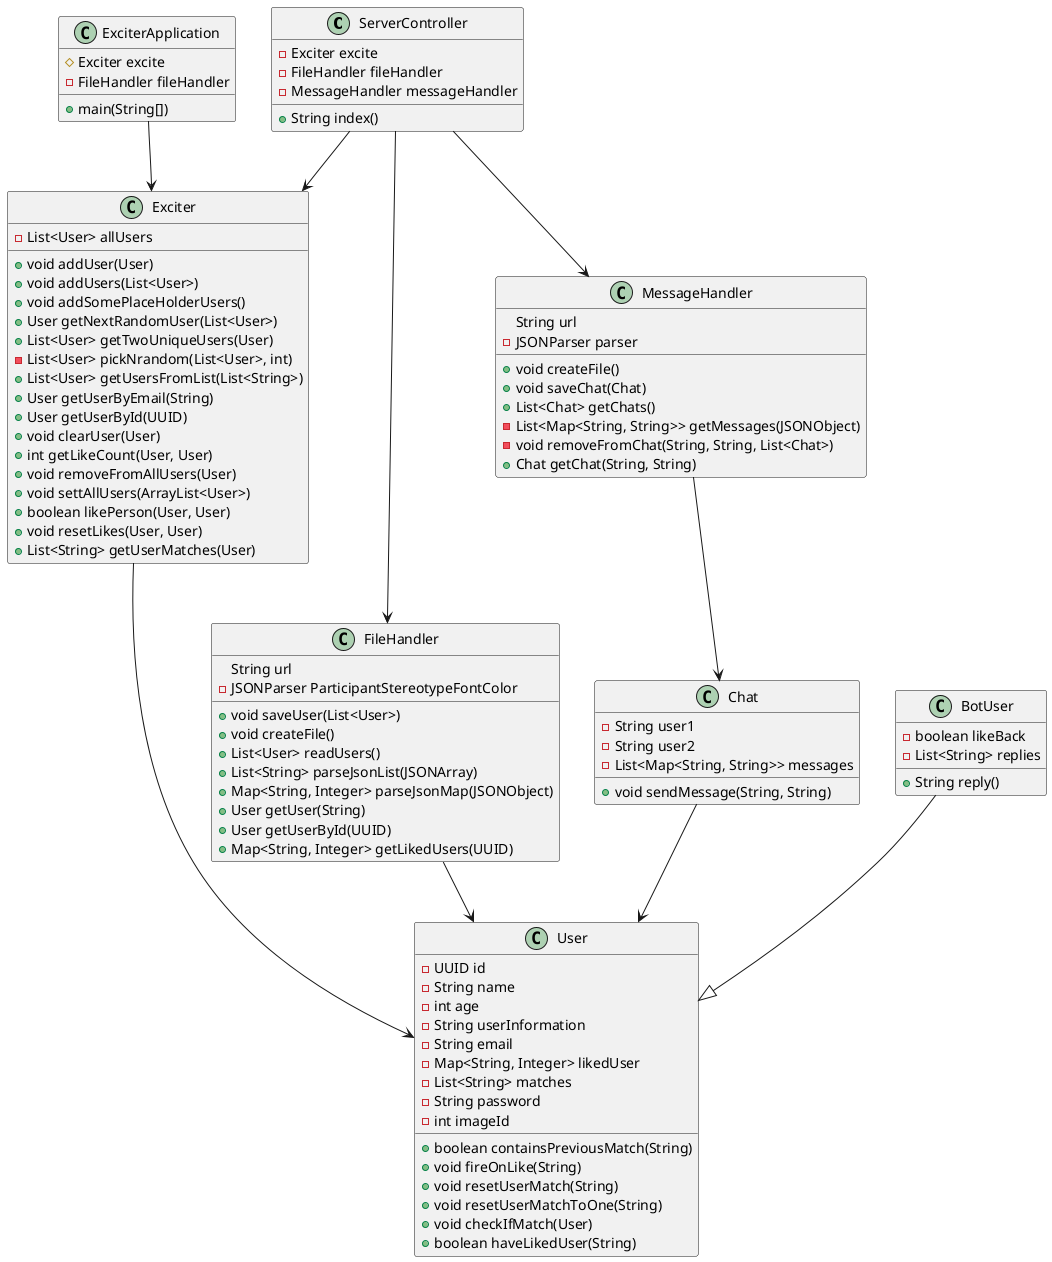 @startuml restserver

class ServerController {
    -Exciter excite
    -FileHandler fileHandler
    -MessageHandler messageHandler
    +String index()


}

class ExciterApplication{
    #Exciter excite
    -FileHandler fileHandler
    +main(String[])

}

class User{
    -UUID id
    -String name
    -int age
    -String userInformation
    -String email
    -Map<String, Integer> likedUser
    -List<String> matches
    -String password
    -int imageId
    +boolean containsPreviousMatch(String)
    +void fireOnLike(String)
    +void resetUserMatch(String)
    +void resetUserMatchToOne(String)
    +void checkIfMatch(User)
    +boolean haveLikedUser(String)
}

class BotUser{
    -boolean likeBack
    -List<String> replies
    + String reply()

}

class Exciter{
    -List<User> allUsers
    +void addUser(User)
    +void addUsers(List<User>)
    +void addSomePlaceHolderUsers()
    +User getNextRandomUser(List<User>)
    +List<User> getTwoUniqueUsers(User)
    -List<User> pickNrandom(List<User>, int)
    +List<User> getUsersFromList(List<String>)
    +User getUserByEmail(String)
    +User getUserById(UUID)
    +void clearUser(User)
    +int getLikeCount(User, User)
    +void removeFromAllUsers(User)
    +void settAllUsers(ArrayList<User>)
    +boolean likePerson(User, User)
    +void resetLikes(User, User)
    +List<String> getUserMatches(User)

}

class FileHandler{
    String url
    -JSONParser ParticipantStereotypeFontColor
    +void saveUser(List<User>)
    +void createFile()
    +List<User> readUsers()
    +List<String> parseJsonList(JSONArray)
    +Map<String, Integer> parseJsonMap(JSONObject)
    +User getUser(String)
    +User getUserById(UUID)
    +Map<String, Integer> getLikedUsers(UUID)

}

class MessageHandler{
    String url
    -JSONParser parser
    +void createFile()
    +void saveChat(Chat)
    +List<Chat> getChats()
    -List<Map<String, String>> getMessages(JSONObject)
    -void removeFromChat(String, String, List<Chat>)
    +Chat getChat(String, String)
}


class Chat{
    -String user1
    -String user2
    -List<Map<String, String>> messages
    +void sendMessage(String, String)

}

BotUser --|> User
Exciter --> User
FileHandler --> User
Chat--> User
MessageHandler --> Chat
ExciterApplication --> Exciter
ServerController --> FileHandler
ServerController --> MessageHandler
ServerController --> Exciter




@enduml
